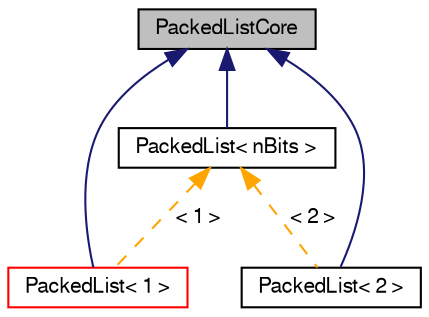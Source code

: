 digraph "PackedListCore"
{
  bgcolor="transparent";
  edge [fontname="FreeSans",fontsize="10",labelfontname="FreeSans",labelfontsize="10"];
  node [fontname="FreeSans",fontsize="10",shape=record];
  Node0 [label="PackedListCore",height=0.2,width=0.4,color="black", fillcolor="grey75", style="filled", fontcolor="black"];
  Node0 -> Node1 [dir="back",color="midnightblue",fontsize="10",style="solid",fontname="FreeSans"];
  Node1 [label="PackedList\< nBits \>",height=0.2,width=0.4,color="black",URL="$a25938.html",tooltip="A dynamically allocatable list of packed unsigned integers. "];
  Node1 -> Node2 [dir="back",color="orange",fontsize="10",style="dashed",label=" \< 1 \>" ,fontname="FreeSans"];
  Node2 [label="PackedList\< 1 \>",height=0.2,width=0.4,color="red",URL="$a25938.html"];
  Node1 -> Node4 [dir="back",color="orange",fontsize="10",style="dashed",label=" \< 2 \>" ,fontname="FreeSans"];
  Node4 [label="PackedList\< 2 \>",height=0.2,width=0.4,color="black",URL="$a25938.html"];
  Node0 -> Node2 [dir="back",color="midnightblue",fontsize="10",style="solid",fontname="FreeSans"];
  Node0 -> Node4 [dir="back",color="midnightblue",fontsize="10",style="solid",fontname="FreeSans"];
}
